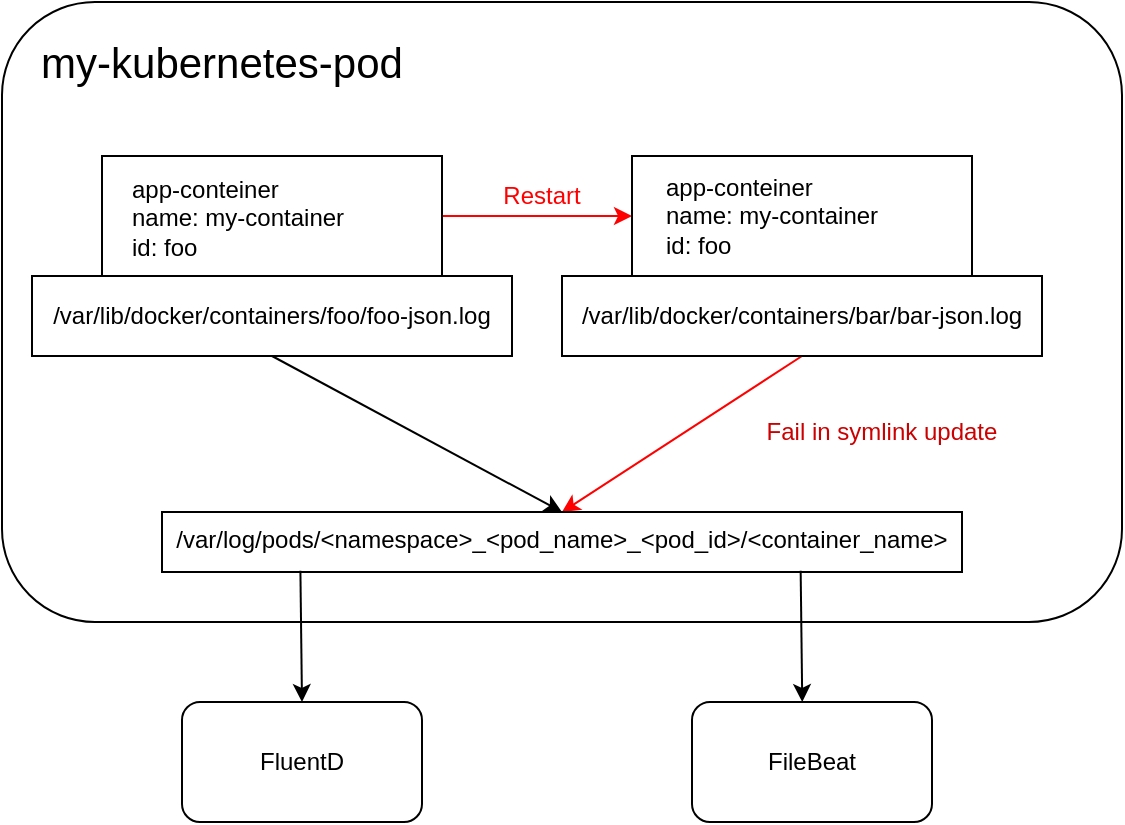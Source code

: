 <mxfile version="13.8.7" type="github">
  <diagram id="AWRNQfiryvkGdooIhhJX" name="Page-1">
    <mxGraphModel dx="1043" dy="681" grid="1" gridSize="10" guides="1" tooltips="1" connect="1" arrows="1" fold="1" page="1" pageScale="1" pageWidth="850" pageHeight="1100" math="0" shadow="0">
      <root>
        <mxCell id="0" />
        <mxCell id="1" parent="0" />
        <mxCell id="pgBncRfJoedopPcMDxh2-1" value="" style="rounded=1;whiteSpace=wrap;html=1;" vertex="1" parent="1">
          <mxGeometry x="80" y="140" width="560" height="310" as="geometry" />
        </mxCell>
        <mxCell id="pgBncRfJoedopPcMDxh2-2" value="&lt;font style=&quot;font-size: 21px&quot;&gt;my-kubernetes-pod&lt;/font&gt;" style="text;html=1;strokeColor=none;fillColor=none;align=center;verticalAlign=middle;whiteSpace=wrap;rounded=0;" vertex="1" parent="1">
          <mxGeometry x="90" y="150" width="200" height="40" as="geometry" />
        </mxCell>
        <mxCell id="pgBncRfJoedopPcMDxh2-12" value="" style="edgeStyle=none;rounded=0;orthogonalLoop=1;jettySize=auto;html=1;entryX=0;entryY=0.5;entryDx=0;entryDy=0;strokeColor=#FF0000;" edge="1" parent="1" source="pgBncRfJoedopPcMDxh2-3" target="pgBncRfJoedopPcMDxh2-6">
          <mxGeometry relative="1" as="geometry" />
        </mxCell>
        <mxCell id="pgBncRfJoedopPcMDxh2-3" value="" style="rounded=0;whiteSpace=wrap;html=1;" vertex="1" parent="1">
          <mxGeometry x="130" y="217" width="170" height="60" as="geometry" />
        </mxCell>
        <mxCell id="pgBncRfJoedopPcMDxh2-4" value="app-conteiner&lt;br&gt;name: my-container&lt;br&gt;id: foo" style="text;html=1;strokeColor=none;fillColor=none;align=left;verticalAlign=middle;whiteSpace=wrap;rounded=0;" vertex="1" parent="1">
          <mxGeometry x="143" y="238" width="125" height="20" as="geometry" />
        </mxCell>
        <mxCell id="pgBncRfJoedopPcMDxh2-10" style="rounded=0;orthogonalLoop=1;jettySize=auto;html=1;exitX=0.5;exitY=1;exitDx=0;exitDy=0;entryX=0.5;entryY=0;entryDx=0;entryDy=0;" edge="1" parent="1" source="pgBncRfJoedopPcMDxh2-5" target="pgBncRfJoedopPcMDxh2-9">
          <mxGeometry relative="1" as="geometry" />
        </mxCell>
        <mxCell id="pgBncRfJoedopPcMDxh2-5" value="/var/lib/docker/containers/foo/foo-json.log" style="text;html=1;fillColor=none;align=center;verticalAlign=middle;whiteSpace=wrap;rounded=0;strokeColor=#000000;" vertex="1" parent="1">
          <mxGeometry x="95" y="277" width="240" height="40" as="geometry" />
        </mxCell>
        <mxCell id="pgBncRfJoedopPcMDxh2-6" value="" style="rounded=0;whiteSpace=wrap;html=1;" vertex="1" parent="1">
          <mxGeometry x="395" y="217" width="170" height="60" as="geometry" />
        </mxCell>
        <mxCell id="pgBncRfJoedopPcMDxh2-7" value="app-conteiner&lt;br&gt;name: my-container&lt;br&gt;id: foo" style="text;html=1;strokeColor=none;fillColor=none;align=left;verticalAlign=middle;whiteSpace=wrap;rounded=0;" vertex="1" parent="1">
          <mxGeometry x="410" y="227" width="120" height="40" as="geometry" />
        </mxCell>
        <mxCell id="pgBncRfJoedopPcMDxh2-11" style="edgeStyle=none;rounded=0;orthogonalLoop=1;jettySize=auto;html=1;exitX=0.5;exitY=1;exitDx=0;exitDy=0;entryX=0.5;entryY=0;entryDx=0;entryDy=0;fillColor=#f8cecc;strokeColor=#FF0000;" edge="1" parent="1" source="pgBncRfJoedopPcMDxh2-8" target="pgBncRfJoedopPcMDxh2-9">
          <mxGeometry relative="1" as="geometry" />
        </mxCell>
        <mxCell id="pgBncRfJoedopPcMDxh2-8" value="/var/lib/docker/containers/bar/bar-json.log" style="text;html=1;fillColor=none;align=center;verticalAlign=middle;whiteSpace=wrap;rounded=0;strokeColor=#000000;" vertex="1" parent="1">
          <mxGeometry x="360" y="277" width="240" height="40" as="geometry" />
        </mxCell>
        <mxCell id="pgBncRfJoedopPcMDxh2-9" value="/var/log/pods/&amp;lt;namespace&amp;gt;_&amp;lt;pod_name&amp;gt;_&amp;lt;pod_id&amp;gt;/&amp;lt;container_name&amp;gt;" style="text;whiteSpace=wrap;html=1;strokeColor=#000000;align=center;" vertex="1" parent="1">
          <mxGeometry x="160" y="395" width="400" height="30" as="geometry" />
        </mxCell>
        <mxCell id="pgBncRfJoedopPcMDxh2-13" value="&lt;font color=&quot;#ff0000&quot;&gt;Restart&lt;/font&gt;" style="text;html=1;strokeColor=none;fillColor=none;align=center;verticalAlign=middle;whiteSpace=wrap;rounded=0;" vertex="1" parent="1">
          <mxGeometry x="330" y="227" width="40" height="20" as="geometry" />
        </mxCell>
        <mxCell id="pgBncRfJoedopPcMDxh2-14" value="&lt;font color=&quot;#cc0000&quot;&gt;Fail in symlink update&lt;/font&gt;" style="text;html=1;strokeColor=none;fillColor=none;align=center;verticalAlign=middle;whiteSpace=wrap;rounded=0;" vertex="1" parent="1">
          <mxGeometry x="460" y="345" width="120" height="20" as="geometry" />
        </mxCell>
        <mxCell id="pgBncRfJoedopPcMDxh2-17" style="edgeStyle=none;rounded=0;orthogonalLoop=1;jettySize=auto;html=1;exitX=0.5;exitY=0;exitDx=0;exitDy=0;entryX=0.173;entryY=0.978;entryDx=0;entryDy=0;entryPerimeter=0;endArrow=none;endFill=0;startArrow=classic;startFill=1;" edge="1" parent="1" source="pgBncRfJoedopPcMDxh2-15" target="pgBncRfJoedopPcMDxh2-9">
          <mxGeometry relative="1" as="geometry" />
        </mxCell>
        <mxCell id="pgBncRfJoedopPcMDxh2-15" value="FluentD" style="rounded=1;whiteSpace=wrap;html=1;strokeColor=#000000;" vertex="1" parent="1">
          <mxGeometry x="170" y="490" width="120" height="60" as="geometry" />
        </mxCell>
        <mxCell id="pgBncRfJoedopPcMDxh2-16" value="FileBeat" style="rounded=1;whiteSpace=wrap;html=1;strokeColor=#000000;" vertex="1" parent="1">
          <mxGeometry x="425" y="490" width="120" height="60" as="geometry" />
        </mxCell>
        <mxCell id="pgBncRfJoedopPcMDxh2-18" style="edgeStyle=none;rounded=0;orthogonalLoop=1;jettySize=auto;html=1;exitX=0.5;exitY=0;exitDx=0;exitDy=0;entryX=0.173;entryY=0.978;entryDx=0;entryDy=0;entryPerimeter=0;endArrow=none;endFill=0;startArrow=classic;startFill=1;" edge="1" parent="1">
          <mxGeometry relative="1" as="geometry">
            <mxPoint x="480.13" y="490" as="sourcePoint" />
            <mxPoint x="479.33" y="424.34" as="targetPoint" />
          </mxGeometry>
        </mxCell>
      </root>
    </mxGraphModel>
  </diagram>
</mxfile>

